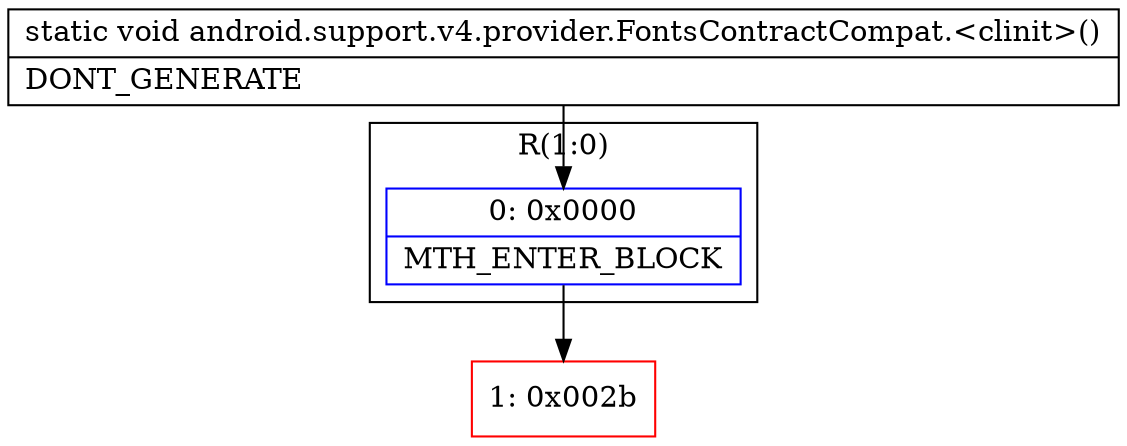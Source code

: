 digraph "CFG forandroid.support.v4.provider.FontsContractCompat.\<clinit\>()V" {
subgraph cluster_Region_179455870 {
label = "R(1:0)";
node [shape=record,color=blue];
Node_0 [shape=record,label="{0\:\ 0x0000|MTH_ENTER_BLOCK\l}"];
}
Node_1 [shape=record,color=red,label="{1\:\ 0x002b}"];
MethodNode[shape=record,label="{static void android.support.v4.provider.FontsContractCompat.\<clinit\>()  | DONT_GENERATE\l}"];
MethodNode -> Node_0;
Node_0 -> Node_1;
}


